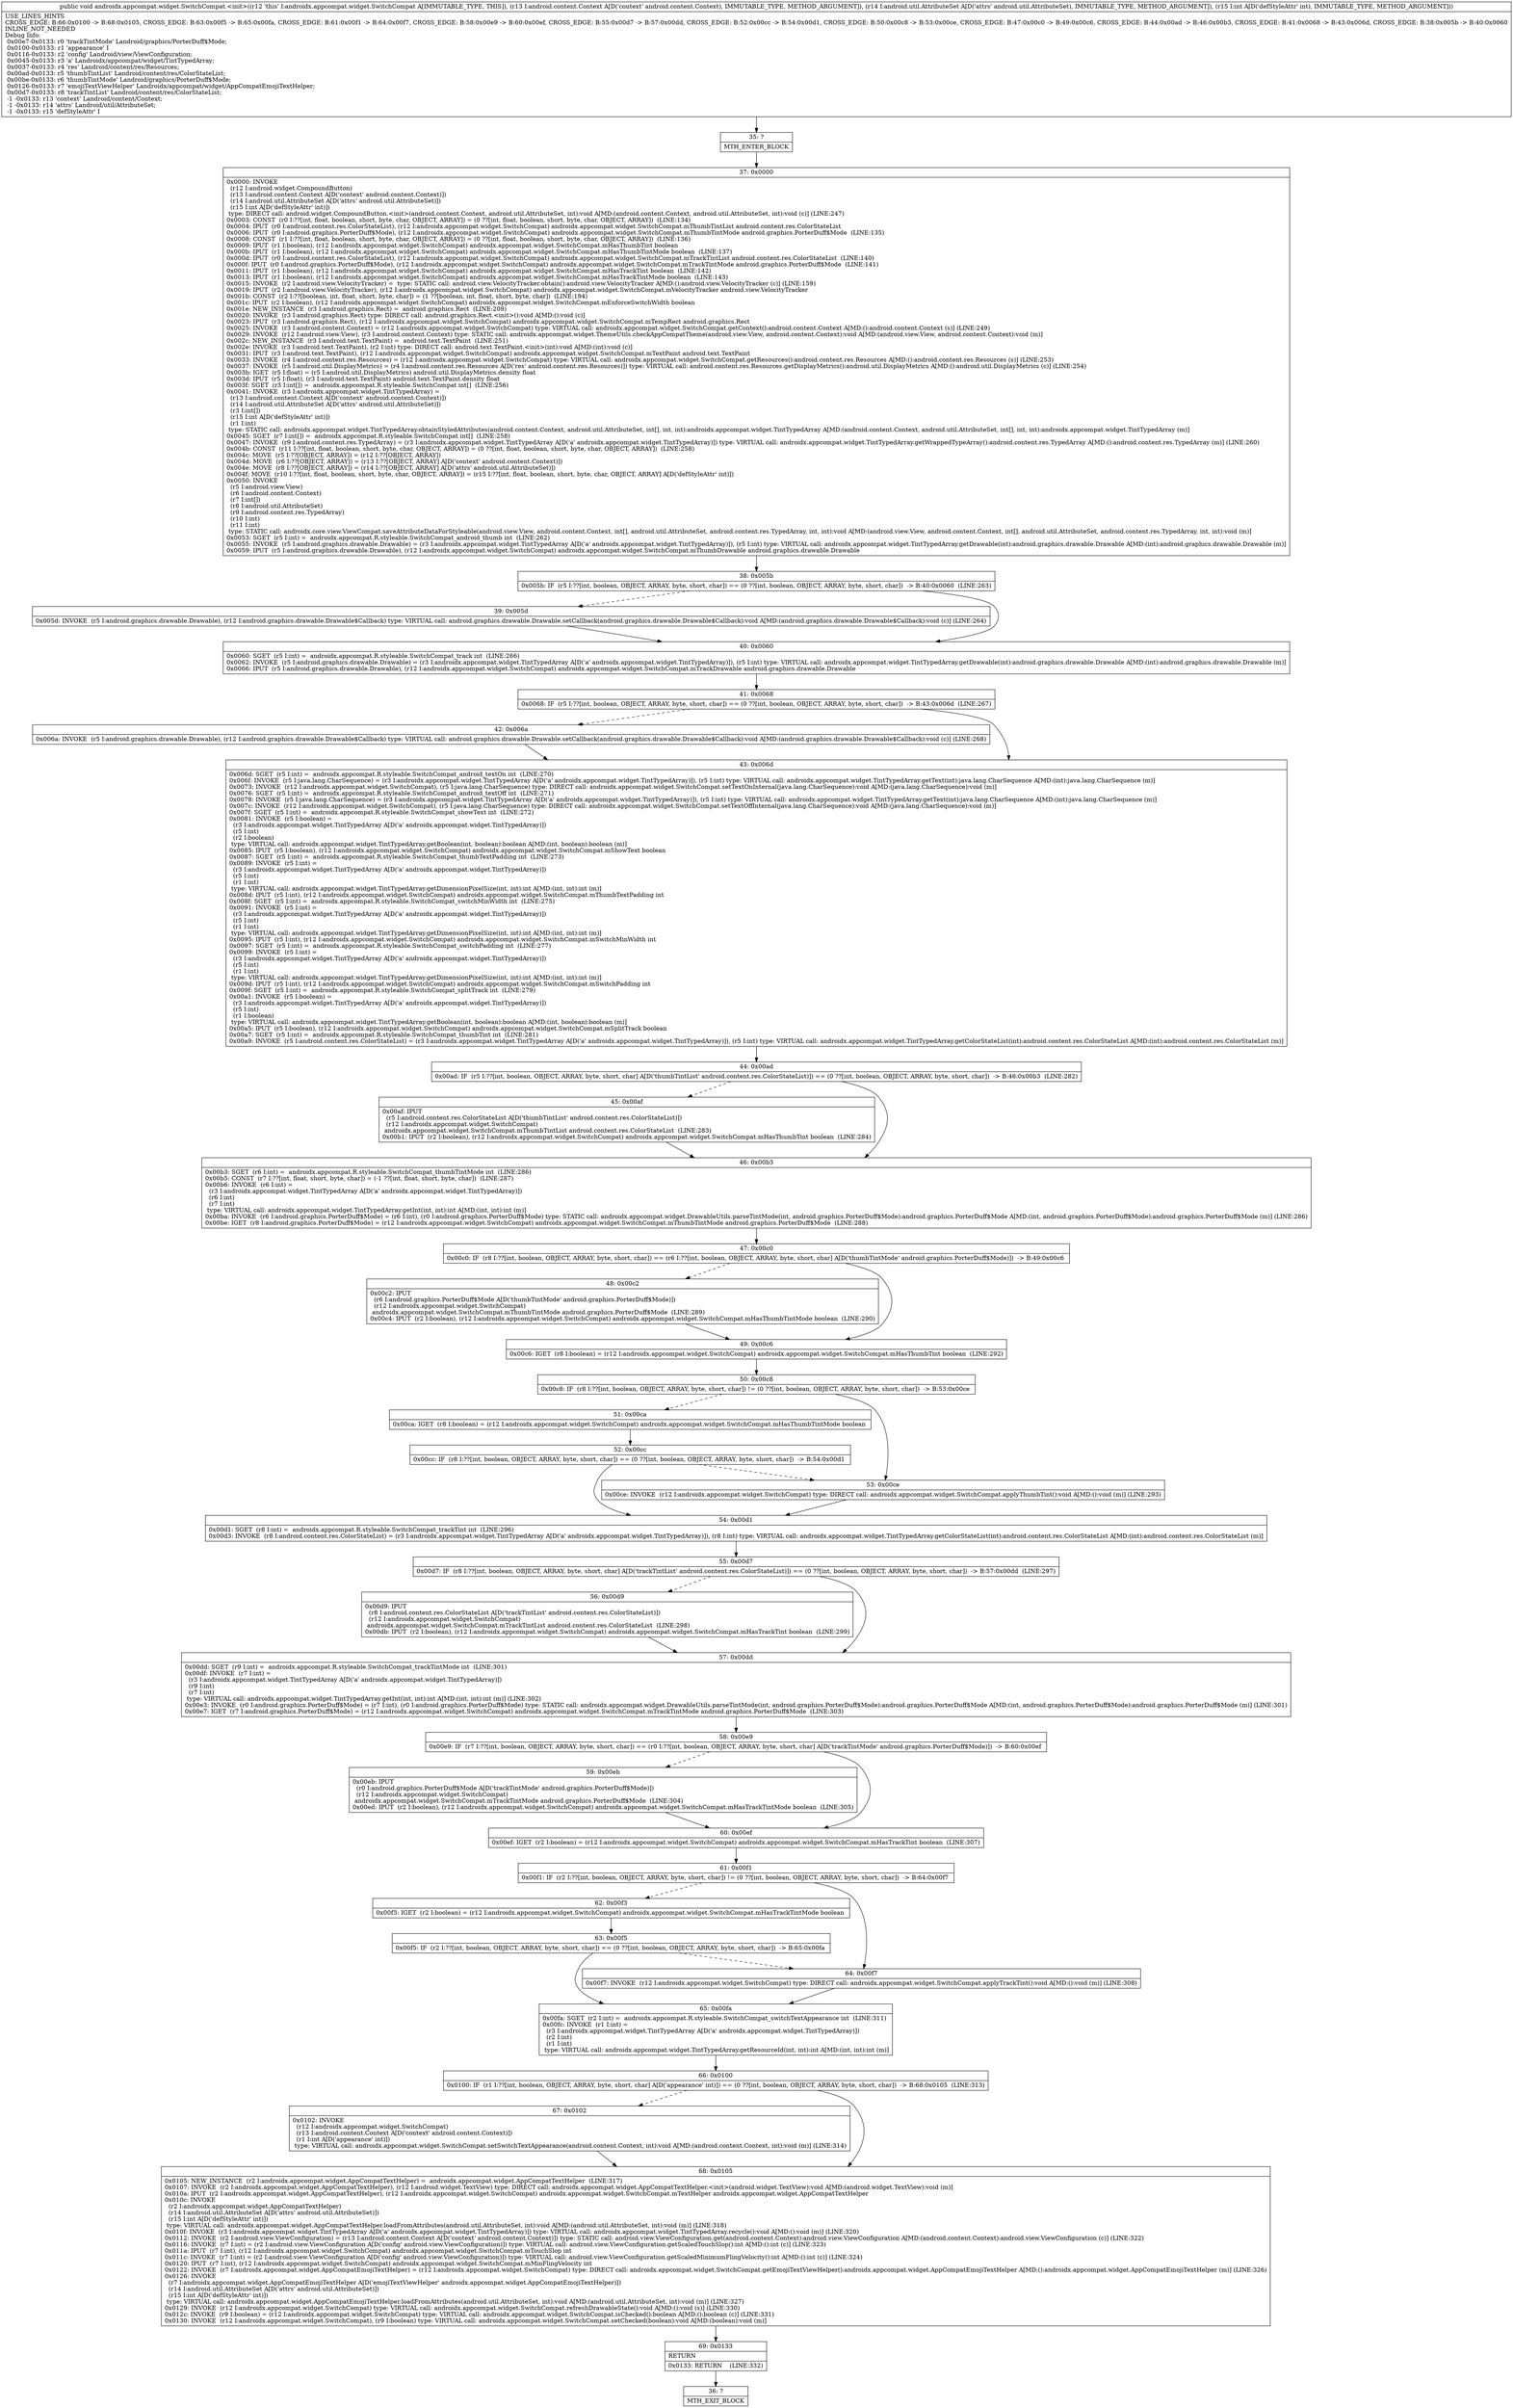 digraph "CFG forandroidx.appcompat.widget.SwitchCompat.\<init\>(Landroid\/content\/Context;Landroid\/util\/AttributeSet;I)V" {
Node_35 [shape=record,label="{35\:\ ?|MTH_ENTER_BLOCK\l}"];
Node_37 [shape=record,label="{37\:\ 0x0000|0x0000: INVOKE  \l  (r12 I:android.widget.CompoundButton)\l  (r13 I:android.content.Context A[D('context' android.content.Context)])\l  (r14 I:android.util.AttributeSet A[D('attrs' android.util.AttributeSet)])\l  (r15 I:int A[D('defStyleAttr' int)])\l type: DIRECT call: android.widget.CompoundButton.\<init\>(android.content.Context, android.util.AttributeSet, int):void A[MD:(android.content.Context, android.util.AttributeSet, int):void (c)] (LINE:247)\l0x0003: CONST  (r0 I:??[int, float, boolean, short, byte, char, OBJECT, ARRAY]) = (0 ??[int, float, boolean, short, byte, char, OBJECT, ARRAY])  (LINE:134)\l0x0004: IPUT  (r0 I:android.content.res.ColorStateList), (r12 I:androidx.appcompat.widget.SwitchCompat) androidx.appcompat.widget.SwitchCompat.mThumbTintList android.content.res.ColorStateList \l0x0006: IPUT  (r0 I:android.graphics.PorterDuff$Mode), (r12 I:androidx.appcompat.widget.SwitchCompat) androidx.appcompat.widget.SwitchCompat.mThumbTintMode android.graphics.PorterDuff$Mode  (LINE:135)\l0x0008: CONST  (r1 I:??[int, float, boolean, short, byte, char, OBJECT, ARRAY]) = (0 ??[int, float, boolean, short, byte, char, OBJECT, ARRAY])  (LINE:136)\l0x0009: IPUT  (r1 I:boolean), (r12 I:androidx.appcompat.widget.SwitchCompat) androidx.appcompat.widget.SwitchCompat.mHasThumbTint boolean \l0x000b: IPUT  (r1 I:boolean), (r12 I:androidx.appcompat.widget.SwitchCompat) androidx.appcompat.widget.SwitchCompat.mHasThumbTintMode boolean  (LINE:137)\l0x000d: IPUT  (r0 I:android.content.res.ColorStateList), (r12 I:androidx.appcompat.widget.SwitchCompat) androidx.appcompat.widget.SwitchCompat.mTrackTintList android.content.res.ColorStateList  (LINE:140)\l0x000f: IPUT  (r0 I:android.graphics.PorterDuff$Mode), (r12 I:androidx.appcompat.widget.SwitchCompat) androidx.appcompat.widget.SwitchCompat.mTrackTintMode android.graphics.PorterDuff$Mode  (LINE:141)\l0x0011: IPUT  (r1 I:boolean), (r12 I:androidx.appcompat.widget.SwitchCompat) androidx.appcompat.widget.SwitchCompat.mHasTrackTint boolean  (LINE:142)\l0x0013: IPUT  (r1 I:boolean), (r12 I:androidx.appcompat.widget.SwitchCompat) androidx.appcompat.widget.SwitchCompat.mHasTrackTintMode boolean  (LINE:143)\l0x0015: INVOKE  (r2 I:android.view.VelocityTracker) =  type: STATIC call: android.view.VelocityTracker.obtain():android.view.VelocityTracker A[MD:():android.view.VelocityTracker (c)] (LINE:159)\l0x0019: IPUT  (r2 I:android.view.VelocityTracker), (r12 I:androidx.appcompat.widget.SwitchCompat) androidx.appcompat.widget.SwitchCompat.mVelocityTracker android.view.VelocityTracker \l0x001b: CONST  (r2 I:??[boolean, int, float, short, byte, char]) = (1 ??[boolean, int, float, short, byte, char])  (LINE:194)\l0x001c: IPUT  (r2 I:boolean), (r12 I:androidx.appcompat.widget.SwitchCompat) androidx.appcompat.widget.SwitchCompat.mEnforceSwitchWidth boolean \l0x001e: NEW_INSTANCE  (r3 I:android.graphics.Rect) =  android.graphics.Rect  (LINE:209)\l0x0020: INVOKE  (r3 I:android.graphics.Rect) type: DIRECT call: android.graphics.Rect.\<init\>():void A[MD:():void (c)]\l0x0023: IPUT  (r3 I:android.graphics.Rect), (r12 I:androidx.appcompat.widget.SwitchCompat) androidx.appcompat.widget.SwitchCompat.mTempRect android.graphics.Rect \l0x0025: INVOKE  (r3 I:android.content.Context) = (r12 I:androidx.appcompat.widget.SwitchCompat) type: VIRTUAL call: androidx.appcompat.widget.SwitchCompat.getContext():android.content.Context A[MD:():android.content.Context (s)] (LINE:249)\l0x0029: INVOKE  (r12 I:android.view.View), (r3 I:android.content.Context) type: STATIC call: androidx.appcompat.widget.ThemeUtils.checkAppCompatTheme(android.view.View, android.content.Context):void A[MD:(android.view.View, android.content.Context):void (m)]\l0x002c: NEW_INSTANCE  (r3 I:android.text.TextPaint) =  android.text.TextPaint  (LINE:251)\l0x002e: INVOKE  (r3 I:android.text.TextPaint), (r2 I:int) type: DIRECT call: android.text.TextPaint.\<init\>(int):void A[MD:(int):void (c)]\l0x0031: IPUT  (r3 I:android.text.TextPaint), (r12 I:androidx.appcompat.widget.SwitchCompat) androidx.appcompat.widget.SwitchCompat.mTextPaint android.text.TextPaint \l0x0033: INVOKE  (r4 I:android.content.res.Resources) = (r12 I:androidx.appcompat.widget.SwitchCompat) type: VIRTUAL call: androidx.appcompat.widget.SwitchCompat.getResources():android.content.res.Resources A[MD:():android.content.res.Resources (s)] (LINE:253)\l0x0037: INVOKE  (r5 I:android.util.DisplayMetrics) = (r4 I:android.content.res.Resources A[D('res' android.content.res.Resources)]) type: VIRTUAL call: android.content.res.Resources.getDisplayMetrics():android.util.DisplayMetrics A[MD:():android.util.DisplayMetrics (c)] (LINE:254)\l0x003b: IGET  (r5 I:float) = (r5 I:android.util.DisplayMetrics) android.util.DisplayMetrics.density float \l0x003d: IPUT  (r5 I:float), (r3 I:android.text.TextPaint) android.text.TextPaint.density float \l0x003f: SGET  (r3 I:int[]) =  androidx.appcompat.R.styleable.SwitchCompat int[]  (LINE:256)\l0x0041: INVOKE  (r3 I:androidx.appcompat.widget.TintTypedArray) = \l  (r13 I:android.content.Context A[D('context' android.content.Context)])\l  (r14 I:android.util.AttributeSet A[D('attrs' android.util.AttributeSet)])\l  (r3 I:int[])\l  (r15 I:int A[D('defStyleAttr' int)])\l  (r1 I:int)\l type: STATIC call: androidx.appcompat.widget.TintTypedArray.obtainStyledAttributes(android.content.Context, android.util.AttributeSet, int[], int, int):androidx.appcompat.widget.TintTypedArray A[MD:(android.content.Context, android.util.AttributeSet, int[], int, int):androidx.appcompat.widget.TintTypedArray (m)]\l0x0045: SGET  (r7 I:int[]) =  androidx.appcompat.R.styleable.SwitchCompat int[]  (LINE:258)\l0x0047: INVOKE  (r9 I:android.content.res.TypedArray) = (r3 I:androidx.appcompat.widget.TintTypedArray A[D('a' androidx.appcompat.widget.TintTypedArray)]) type: VIRTUAL call: androidx.appcompat.widget.TintTypedArray.getWrappedTypeArray():android.content.res.TypedArray A[MD:():android.content.res.TypedArray (m)] (LINE:260)\l0x004b: CONST  (r11 I:??[int, float, boolean, short, byte, char, OBJECT, ARRAY]) = (0 ??[int, float, boolean, short, byte, char, OBJECT, ARRAY])  (LINE:258)\l0x004c: MOVE  (r5 I:??[OBJECT, ARRAY]) = (r12 I:??[OBJECT, ARRAY]) \l0x004d: MOVE  (r6 I:??[OBJECT, ARRAY]) = (r13 I:??[OBJECT, ARRAY] A[D('context' android.content.Context)]) \l0x004e: MOVE  (r8 I:??[OBJECT, ARRAY]) = (r14 I:??[OBJECT, ARRAY] A[D('attrs' android.util.AttributeSet)]) \l0x004f: MOVE  (r10 I:??[int, float, boolean, short, byte, char, OBJECT, ARRAY]) = (r15 I:??[int, float, boolean, short, byte, char, OBJECT, ARRAY] A[D('defStyleAttr' int)]) \l0x0050: INVOKE  \l  (r5 I:android.view.View)\l  (r6 I:android.content.Context)\l  (r7 I:int[])\l  (r8 I:android.util.AttributeSet)\l  (r9 I:android.content.res.TypedArray)\l  (r10 I:int)\l  (r11 I:int)\l type: STATIC call: androidx.core.view.ViewCompat.saveAttributeDataForStyleable(android.view.View, android.content.Context, int[], android.util.AttributeSet, android.content.res.TypedArray, int, int):void A[MD:(android.view.View, android.content.Context, int[], android.util.AttributeSet, android.content.res.TypedArray, int, int):void (m)]\l0x0053: SGET  (r5 I:int) =  androidx.appcompat.R.styleable.SwitchCompat_android_thumb int  (LINE:262)\l0x0055: INVOKE  (r5 I:android.graphics.drawable.Drawable) = (r3 I:androidx.appcompat.widget.TintTypedArray A[D('a' androidx.appcompat.widget.TintTypedArray)]), (r5 I:int) type: VIRTUAL call: androidx.appcompat.widget.TintTypedArray.getDrawable(int):android.graphics.drawable.Drawable A[MD:(int):android.graphics.drawable.Drawable (m)]\l0x0059: IPUT  (r5 I:android.graphics.drawable.Drawable), (r12 I:androidx.appcompat.widget.SwitchCompat) androidx.appcompat.widget.SwitchCompat.mThumbDrawable android.graphics.drawable.Drawable \l}"];
Node_38 [shape=record,label="{38\:\ 0x005b|0x005b: IF  (r5 I:??[int, boolean, OBJECT, ARRAY, byte, short, char]) == (0 ??[int, boolean, OBJECT, ARRAY, byte, short, char])  \-\> B:40:0x0060  (LINE:263)\l}"];
Node_39 [shape=record,label="{39\:\ 0x005d|0x005d: INVOKE  (r5 I:android.graphics.drawable.Drawable), (r12 I:android.graphics.drawable.Drawable$Callback) type: VIRTUAL call: android.graphics.drawable.Drawable.setCallback(android.graphics.drawable.Drawable$Callback):void A[MD:(android.graphics.drawable.Drawable$Callback):void (c)] (LINE:264)\l}"];
Node_40 [shape=record,label="{40\:\ 0x0060|0x0060: SGET  (r5 I:int) =  androidx.appcompat.R.styleable.SwitchCompat_track int  (LINE:266)\l0x0062: INVOKE  (r5 I:android.graphics.drawable.Drawable) = (r3 I:androidx.appcompat.widget.TintTypedArray A[D('a' androidx.appcompat.widget.TintTypedArray)]), (r5 I:int) type: VIRTUAL call: androidx.appcompat.widget.TintTypedArray.getDrawable(int):android.graphics.drawable.Drawable A[MD:(int):android.graphics.drawable.Drawable (m)]\l0x0066: IPUT  (r5 I:android.graphics.drawable.Drawable), (r12 I:androidx.appcompat.widget.SwitchCompat) androidx.appcompat.widget.SwitchCompat.mTrackDrawable android.graphics.drawable.Drawable \l}"];
Node_41 [shape=record,label="{41\:\ 0x0068|0x0068: IF  (r5 I:??[int, boolean, OBJECT, ARRAY, byte, short, char]) == (0 ??[int, boolean, OBJECT, ARRAY, byte, short, char])  \-\> B:43:0x006d  (LINE:267)\l}"];
Node_42 [shape=record,label="{42\:\ 0x006a|0x006a: INVOKE  (r5 I:android.graphics.drawable.Drawable), (r12 I:android.graphics.drawable.Drawable$Callback) type: VIRTUAL call: android.graphics.drawable.Drawable.setCallback(android.graphics.drawable.Drawable$Callback):void A[MD:(android.graphics.drawable.Drawable$Callback):void (c)] (LINE:268)\l}"];
Node_43 [shape=record,label="{43\:\ 0x006d|0x006d: SGET  (r5 I:int) =  androidx.appcompat.R.styleable.SwitchCompat_android_textOn int  (LINE:270)\l0x006f: INVOKE  (r5 I:java.lang.CharSequence) = (r3 I:androidx.appcompat.widget.TintTypedArray A[D('a' androidx.appcompat.widget.TintTypedArray)]), (r5 I:int) type: VIRTUAL call: androidx.appcompat.widget.TintTypedArray.getText(int):java.lang.CharSequence A[MD:(int):java.lang.CharSequence (m)]\l0x0073: INVOKE  (r12 I:androidx.appcompat.widget.SwitchCompat), (r5 I:java.lang.CharSequence) type: DIRECT call: androidx.appcompat.widget.SwitchCompat.setTextOnInternal(java.lang.CharSequence):void A[MD:(java.lang.CharSequence):void (m)]\l0x0076: SGET  (r5 I:int) =  androidx.appcompat.R.styleable.SwitchCompat_android_textOff int  (LINE:271)\l0x0078: INVOKE  (r5 I:java.lang.CharSequence) = (r3 I:androidx.appcompat.widget.TintTypedArray A[D('a' androidx.appcompat.widget.TintTypedArray)]), (r5 I:int) type: VIRTUAL call: androidx.appcompat.widget.TintTypedArray.getText(int):java.lang.CharSequence A[MD:(int):java.lang.CharSequence (m)]\l0x007c: INVOKE  (r12 I:androidx.appcompat.widget.SwitchCompat), (r5 I:java.lang.CharSequence) type: DIRECT call: androidx.appcompat.widget.SwitchCompat.setTextOffInternal(java.lang.CharSequence):void A[MD:(java.lang.CharSequence):void (m)]\l0x007f: SGET  (r5 I:int) =  androidx.appcompat.R.styleable.SwitchCompat_showText int  (LINE:272)\l0x0081: INVOKE  (r5 I:boolean) = \l  (r3 I:androidx.appcompat.widget.TintTypedArray A[D('a' androidx.appcompat.widget.TintTypedArray)])\l  (r5 I:int)\l  (r2 I:boolean)\l type: VIRTUAL call: androidx.appcompat.widget.TintTypedArray.getBoolean(int, boolean):boolean A[MD:(int, boolean):boolean (m)]\l0x0085: IPUT  (r5 I:boolean), (r12 I:androidx.appcompat.widget.SwitchCompat) androidx.appcompat.widget.SwitchCompat.mShowText boolean \l0x0087: SGET  (r5 I:int) =  androidx.appcompat.R.styleable.SwitchCompat_thumbTextPadding int  (LINE:273)\l0x0089: INVOKE  (r5 I:int) = \l  (r3 I:androidx.appcompat.widget.TintTypedArray A[D('a' androidx.appcompat.widget.TintTypedArray)])\l  (r5 I:int)\l  (r1 I:int)\l type: VIRTUAL call: androidx.appcompat.widget.TintTypedArray.getDimensionPixelSize(int, int):int A[MD:(int, int):int (m)]\l0x008d: IPUT  (r5 I:int), (r12 I:androidx.appcompat.widget.SwitchCompat) androidx.appcompat.widget.SwitchCompat.mThumbTextPadding int \l0x008f: SGET  (r5 I:int) =  androidx.appcompat.R.styleable.SwitchCompat_switchMinWidth int  (LINE:275)\l0x0091: INVOKE  (r5 I:int) = \l  (r3 I:androidx.appcompat.widget.TintTypedArray A[D('a' androidx.appcompat.widget.TintTypedArray)])\l  (r5 I:int)\l  (r1 I:int)\l type: VIRTUAL call: androidx.appcompat.widget.TintTypedArray.getDimensionPixelSize(int, int):int A[MD:(int, int):int (m)]\l0x0095: IPUT  (r5 I:int), (r12 I:androidx.appcompat.widget.SwitchCompat) androidx.appcompat.widget.SwitchCompat.mSwitchMinWidth int \l0x0097: SGET  (r5 I:int) =  androidx.appcompat.R.styleable.SwitchCompat_switchPadding int  (LINE:277)\l0x0099: INVOKE  (r5 I:int) = \l  (r3 I:androidx.appcompat.widget.TintTypedArray A[D('a' androidx.appcompat.widget.TintTypedArray)])\l  (r5 I:int)\l  (r1 I:int)\l type: VIRTUAL call: androidx.appcompat.widget.TintTypedArray.getDimensionPixelSize(int, int):int A[MD:(int, int):int (m)]\l0x009d: IPUT  (r5 I:int), (r12 I:androidx.appcompat.widget.SwitchCompat) androidx.appcompat.widget.SwitchCompat.mSwitchPadding int \l0x009f: SGET  (r5 I:int) =  androidx.appcompat.R.styleable.SwitchCompat_splitTrack int  (LINE:279)\l0x00a1: INVOKE  (r5 I:boolean) = \l  (r3 I:androidx.appcompat.widget.TintTypedArray A[D('a' androidx.appcompat.widget.TintTypedArray)])\l  (r5 I:int)\l  (r1 I:boolean)\l type: VIRTUAL call: androidx.appcompat.widget.TintTypedArray.getBoolean(int, boolean):boolean A[MD:(int, boolean):boolean (m)]\l0x00a5: IPUT  (r5 I:boolean), (r12 I:androidx.appcompat.widget.SwitchCompat) androidx.appcompat.widget.SwitchCompat.mSplitTrack boolean \l0x00a7: SGET  (r5 I:int) =  androidx.appcompat.R.styleable.SwitchCompat_thumbTint int  (LINE:281)\l0x00a9: INVOKE  (r5 I:android.content.res.ColorStateList) = (r3 I:androidx.appcompat.widget.TintTypedArray A[D('a' androidx.appcompat.widget.TintTypedArray)]), (r5 I:int) type: VIRTUAL call: androidx.appcompat.widget.TintTypedArray.getColorStateList(int):android.content.res.ColorStateList A[MD:(int):android.content.res.ColorStateList (m)]\l}"];
Node_44 [shape=record,label="{44\:\ 0x00ad|0x00ad: IF  (r5 I:??[int, boolean, OBJECT, ARRAY, byte, short, char] A[D('thumbTintList' android.content.res.ColorStateList)]) == (0 ??[int, boolean, OBJECT, ARRAY, byte, short, char])  \-\> B:46:0x00b3  (LINE:282)\l}"];
Node_45 [shape=record,label="{45\:\ 0x00af|0x00af: IPUT  \l  (r5 I:android.content.res.ColorStateList A[D('thumbTintList' android.content.res.ColorStateList)])\l  (r12 I:androidx.appcompat.widget.SwitchCompat)\l androidx.appcompat.widget.SwitchCompat.mThumbTintList android.content.res.ColorStateList  (LINE:283)\l0x00b1: IPUT  (r2 I:boolean), (r12 I:androidx.appcompat.widget.SwitchCompat) androidx.appcompat.widget.SwitchCompat.mHasThumbTint boolean  (LINE:284)\l}"];
Node_46 [shape=record,label="{46\:\ 0x00b3|0x00b3: SGET  (r6 I:int) =  androidx.appcompat.R.styleable.SwitchCompat_thumbTintMode int  (LINE:286)\l0x00b5: CONST  (r7 I:??[int, float, short, byte, char]) = (\-1 ??[int, float, short, byte, char])  (LINE:287)\l0x00b6: INVOKE  (r6 I:int) = \l  (r3 I:androidx.appcompat.widget.TintTypedArray A[D('a' androidx.appcompat.widget.TintTypedArray)])\l  (r6 I:int)\l  (r7 I:int)\l type: VIRTUAL call: androidx.appcompat.widget.TintTypedArray.getInt(int, int):int A[MD:(int, int):int (m)]\l0x00ba: INVOKE  (r6 I:android.graphics.PorterDuff$Mode) = (r6 I:int), (r0 I:android.graphics.PorterDuff$Mode) type: STATIC call: androidx.appcompat.widget.DrawableUtils.parseTintMode(int, android.graphics.PorterDuff$Mode):android.graphics.PorterDuff$Mode A[MD:(int, android.graphics.PorterDuff$Mode):android.graphics.PorterDuff$Mode (m)] (LINE:286)\l0x00be: IGET  (r8 I:android.graphics.PorterDuff$Mode) = (r12 I:androidx.appcompat.widget.SwitchCompat) androidx.appcompat.widget.SwitchCompat.mThumbTintMode android.graphics.PorterDuff$Mode  (LINE:288)\l}"];
Node_47 [shape=record,label="{47\:\ 0x00c0|0x00c0: IF  (r8 I:??[int, boolean, OBJECT, ARRAY, byte, short, char]) == (r6 I:??[int, boolean, OBJECT, ARRAY, byte, short, char] A[D('thumbTintMode' android.graphics.PorterDuff$Mode)])  \-\> B:49:0x00c6 \l}"];
Node_48 [shape=record,label="{48\:\ 0x00c2|0x00c2: IPUT  \l  (r6 I:android.graphics.PorterDuff$Mode A[D('thumbTintMode' android.graphics.PorterDuff$Mode)])\l  (r12 I:androidx.appcompat.widget.SwitchCompat)\l androidx.appcompat.widget.SwitchCompat.mThumbTintMode android.graphics.PorterDuff$Mode  (LINE:289)\l0x00c4: IPUT  (r2 I:boolean), (r12 I:androidx.appcompat.widget.SwitchCompat) androidx.appcompat.widget.SwitchCompat.mHasThumbTintMode boolean  (LINE:290)\l}"];
Node_49 [shape=record,label="{49\:\ 0x00c6|0x00c6: IGET  (r8 I:boolean) = (r12 I:androidx.appcompat.widget.SwitchCompat) androidx.appcompat.widget.SwitchCompat.mHasThumbTint boolean  (LINE:292)\l}"];
Node_50 [shape=record,label="{50\:\ 0x00c8|0x00c8: IF  (r8 I:??[int, boolean, OBJECT, ARRAY, byte, short, char]) != (0 ??[int, boolean, OBJECT, ARRAY, byte, short, char])  \-\> B:53:0x00ce \l}"];
Node_51 [shape=record,label="{51\:\ 0x00ca|0x00ca: IGET  (r8 I:boolean) = (r12 I:androidx.appcompat.widget.SwitchCompat) androidx.appcompat.widget.SwitchCompat.mHasThumbTintMode boolean \l}"];
Node_52 [shape=record,label="{52\:\ 0x00cc|0x00cc: IF  (r8 I:??[int, boolean, OBJECT, ARRAY, byte, short, char]) == (0 ??[int, boolean, OBJECT, ARRAY, byte, short, char])  \-\> B:54:0x00d1 \l}"];
Node_54 [shape=record,label="{54\:\ 0x00d1|0x00d1: SGET  (r8 I:int) =  androidx.appcompat.R.styleable.SwitchCompat_trackTint int  (LINE:296)\l0x00d3: INVOKE  (r8 I:android.content.res.ColorStateList) = (r3 I:androidx.appcompat.widget.TintTypedArray A[D('a' androidx.appcompat.widget.TintTypedArray)]), (r8 I:int) type: VIRTUAL call: androidx.appcompat.widget.TintTypedArray.getColorStateList(int):android.content.res.ColorStateList A[MD:(int):android.content.res.ColorStateList (m)]\l}"];
Node_55 [shape=record,label="{55\:\ 0x00d7|0x00d7: IF  (r8 I:??[int, boolean, OBJECT, ARRAY, byte, short, char] A[D('trackTintList' android.content.res.ColorStateList)]) == (0 ??[int, boolean, OBJECT, ARRAY, byte, short, char])  \-\> B:57:0x00dd  (LINE:297)\l}"];
Node_56 [shape=record,label="{56\:\ 0x00d9|0x00d9: IPUT  \l  (r8 I:android.content.res.ColorStateList A[D('trackTintList' android.content.res.ColorStateList)])\l  (r12 I:androidx.appcompat.widget.SwitchCompat)\l androidx.appcompat.widget.SwitchCompat.mTrackTintList android.content.res.ColorStateList  (LINE:298)\l0x00db: IPUT  (r2 I:boolean), (r12 I:androidx.appcompat.widget.SwitchCompat) androidx.appcompat.widget.SwitchCompat.mHasTrackTint boolean  (LINE:299)\l}"];
Node_57 [shape=record,label="{57\:\ 0x00dd|0x00dd: SGET  (r9 I:int) =  androidx.appcompat.R.styleable.SwitchCompat_trackTintMode int  (LINE:301)\l0x00df: INVOKE  (r7 I:int) = \l  (r3 I:androidx.appcompat.widget.TintTypedArray A[D('a' androidx.appcompat.widget.TintTypedArray)])\l  (r9 I:int)\l  (r7 I:int)\l type: VIRTUAL call: androidx.appcompat.widget.TintTypedArray.getInt(int, int):int A[MD:(int, int):int (m)] (LINE:302)\l0x00e3: INVOKE  (r0 I:android.graphics.PorterDuff$Mode) = (r7 I:int), (r0 I:android.graphics.PorterDuff$Mode) type: STATIC call: androidx.appcompat.widget.DrawableUtils.parseTintMode(int, android.graphics.PorterDuff$Mode):android.graphics.PorterDuff$Mode A[MD:(int, android.graphics.PorterDuff$Mode):android.graphics.PorterDuff$Mode (m)] (LINE:301)\l0x00e7: IGET  (r7 I:android.graphics.PorterDuff$Mode) = (r12 I:androidx.appcompat.widget.SwitchCompat) androidx.appcompat.widget.SwitchCompat.mTrackTintMode android.graphics.PorterDuff$Mode  (LINE:303)\l}"];
Node_58 [shape=record,label="{58\:\ 0x00e9|0x00e9: IF  (r7 I:??[int, boolean, OBJECT, ARRAY, byte, short, char]) == (r0 I:??[int, boolean, OBJECT, ARRAY, byte, short, char] A[D('trackTintMode' android.graphics.PorterDuff$Mode)])  \-\> B:60:0x00ef \l}"];
Node_59 [shape=record,label="{59\:\ 0x00eb|0x00eb: IPUT  \l  (r0 I:android.graphics.PorterDuff$Mode A[D('trackTintMode' android.graphics.PorterDuff$Mode)])\l  (r12 I:androidx.appcompat.widget.SwitchCompat)\l androidx.appcompat.widget.SwitchCompat.mTrackTintMode android.graphics.PorterDuff$Mode  (LINE:304)\l0x00ed: IPUT  (r2 I:boolean), (r12 I:androidx.appcompat.widget.SwitchCompat) androidx.appcompat.widget.SwitchCompat.mHasTrackTintMode boolean  (LINE:305)\l}"];
Node_60 [shape=record,label="{60\:\ 0x00ef|0x00ef: IGET  (r2 I:boolean) = (r12 I:androidx.appcompat.widget.SwitchCompat) androidx.appcompat.widget.SwitchCompat.mHasTrackTint boolean  (LINE:307)\l}"];
Node_61 [shape=record,label="{61\:\ 0x00f1|0x00f1: IF  (r2 I:??[int, boolean, OBJECT, ARRAY, byte, short, char]) != (0 ??[int, boolean, OBJECT, ARRAY, byte, short, char])  \-\> B:64:0x00f7 \l}"];
Node_62 [shape=record,label="{62\:\ 0x00f3|0x00f3: IGET  (r2 I:boolean) = (r12 I:androidx.appcompat.widget.SwitchCompat) androidx.appcompat.widget.SwitchCompat.mHasTrackTintMode boolean \l}"];
Node_63 [shape=record,label="{63\:\ 0x00f5|0x00f5: IF  (r2 I:??[int, boolean, OBJECT, ARRAY, byte, short, char]) == (0 ??[int, boolean, OBJECT, ARRAY, byte, short, char])  \-\> B:65:0x00fa \l}"];
Node_65 [shape=record,label="{65\:\ 0x00fa|0x00fa: SGET  (r2 I:int) =  androidx.appcompat.R.styleable.SwitchCompat_switchTextAppearance int  (LINE:311)\l0x00fc: INVOKE  (r1 I:int) = \l  (r3 I:androidx.appcompat.widget.TintTypedArray A[D('a' androidx.appcompat.widget.TintTypedArray)])\l  (r2 I:int)\l  (r1 I:int)\l type: VIRTUAL call: androidx.appcompat.widget.TintTypedArray.getResourceId(int, int):int A[MD:(int, int):int (m)]\l}"];
Node_66 [shape=record,label="{66\:\ 0x0100|0x0100: IF  (r1 I:??[int, boolean, OBJECT, ARRAY, byte, short, char] A[D('appearance' int)]) == (0 ??[int, boolean, OBJECT, ARRAY, byte, short, char])  \-\> B:68:0x0105  (LINE:313)\l}"];
Node_67 [shape=record,label="{67\:\ 0x0102|0x0102: INVOKE  \l  (r12 I:androidx.appcompat.widget.SwitchCompat)\l  (r13 I:android.content.Context A[D('context' android.content.Context)])\l  (r1 I:int A[D('appearance' int)])\l type: VIRTUAL call: androidx.appcompat.widget.SwitchCompat.setSwitchTextAppearance(android.content.Context, int):void A[MD:(android.content.Context, int):void (m)] (LINE:314)\l}"];
Node_68 [shape=record,label="{68\:\ 0x0105|0x0105: NEW_INSTANCE  (r2 I:androidx.appcompat.widget.AppCompatTextHelper) =  androidx.appcompat.widget.AppCompatTextHelper  (LINE:317)\l0x0107: INVOKE  (r2 I:androidx.appcompat.widget.AppCompatTextHelper), (r12 I:android.widget.TextView) type: DIRECT call: androidx.appcompat.widget.AppCompatTextHelper.\<init\>(android.widget.TextView):void A[MD:(android.widget.TextView):void (m)]\l0x010a: IPUT  (r2 I:androidx.appcompat.widget.AppCompatTextHelper), (r12 I:androidx.appcompat.widget.SwitchCompat) androidx.appcompat.widget.SwitchCompat.mTextHelper androidx.appcompat.widget.AppCompatTextHelper \l0x010c: INVOKE  \l  (r2 I:androidx.appcompat.widget.AppCompatTextHelper)\l  (r14 I:android.util.AttributeSet A[D('attrs' android.util.AttributeSet)])\l  (r15 I:int A[D('defStyleAttr' int)])\l type: VIRTUAL call: androidx.appcompat.widget.AppCompatTextHelper.loadFromAttributes(android.util.AttributeSet, int):void A[MD:(android.util.AttributeSet, int):void (m)] (LINE:318)\l0x010f: INVOKE  (r3 I:androidx.appcompat.widget.TintTypedArray A[D('a' androidx.appcompat.widget.TintTypedArray)]) type: VIRTUAL call: androidx.appcompat.widget.TintTypedArray.recycle():void A[MD:():void (m)] (LINE:320)\l0x0112: INVOKE  (r2 I:android.view.ViewConfiguration) = (r13 I:android.content.Context A[D('context' android.content.Context)]) type: STATIC call: android.view.ViewConfiguration.get(android.content.Context):android.view.ViewConfiguration A[MD:(android.content.Context):android.view.ViewConfiguration (c)] (LINE:322)\l0x0116: INVOKE  (r7 I:int) = (r2 I:android.view.ViewConfiguration A[D('config' android.view.ViewConfiguration)]) type: VIRTUAL call: android.view.ViewConfiguration.getScaledTouchSlop():int A[MD:():int (c)] (LINE:323)\l0x011a: IPUT  (r7 I:int), (r12 I:androidx.appcompat.widget.SwitchCompat) androidx.appcompat.widget.SwitchCompat.mTouchSlop int \l0x011c: INVOKE  (r7 I:int) = (r2 I:android.view.ViewConfiguration A[D('config' android.view.ViewConfiguration)]) type: VIRTUAL call: android.view.ViewConfiguration.getScaledMinimumFlingVelocity():int A[MD:():int (c)] (LINE:324)\l0x0120: IPUT  (r7 I:int), (r12 I:androidx.appcompat.widget.SwitchCompat) androidx.appcompat.widget.SwitchCompat.mMinFlingVelocity int \l0x0122: INVOKE  (r7 I:androidx.appcompat.widget.AppCompatEmojiTextHelper) = (r12 I:androidx.appcompat.widget.SwitchCompat) type: DIRECT call: androidx.appcompat.widget.SwitchCompat.getEmojiTextViewHelper():androidx.appcompat.widget.AppCompatEmojiTextHelper A[MD:():androidx.appcompat.widget.AppCompatEmojiTextHelper (m)] (LINE:326)\l0x0126: INVOKE  \l  (r7 I:androidx.appcompat.widget.AppCompatEmojiTextHelper A[D('emojiTextViewHelper' androidx.appcompat.widget.AppCompatEmojiTextHelper)])\l  (r14 I:android.util.AttributeSet A[D('attrs' android.util.AttributeSet)])\l  (r15 I:int A[D('defStyleAttr' int)])\l type: VIRTUAL call: androidx.appcompat.widget.AppCompatEmojiTextHelper.loadFromAttributes(android.util.AttributeSet, int):void A[MD:(android.util.AttributeSet, int):void (m)] (LINE:327)\l0x0129: INVOKE  (r12 I:androidx.appcompat.widget.SwitchCompat) type: VIRTUAL call: androidx.appcompat.widget.SwitchCompat.refreshDrawableState():void A[MD:():void (s)] (LINE:330)\l0x012c: INVOKE  (r9 I:boolean) = (r12 I:androidx.appcompat.widget.SwitchCompat) type: VIRTUAL call: androidx.appcompat.widget.SwitchCompat.isChecked():boolean A[MD:():boolean (c)] (LINE:331)\l0x0130: INVOKE  (r12 I:androidx.appcompat.widget.SwitchCompat), (r9 I:boolean) type: VIRTUAL call: androidx.appcompat.widget.SwitchCompat.setChecked(boolean):void A[MD:(boolean):void (m)]\l}"];
Node_69 [shape=record,label="{69\:\ 0x0133|RETURN\l|0x0133: RETURN    (LINE:332)\l}"];
Node_36 [shape=record,label="{36\:\ ?|MTH_EXIT_BLOCK\l}"];
Node_64 [shape=record,label="{64\:\ 0x00f7|0x00f7: INVOKE  (r12 I:androidx.appcompat.widget.SwitchCompat) type: DIRECT call: androidx.appcompat.widget.SwitchCompat.applyTrackTint():void A[MD:():void (m)] (LINE:308)\l}"];
Node_53 [shape=record,label="{53\:\ 0x00ce|0x00ce: INVOKE  (r12 I:androidx.appcompat.widget.SwitchCompat) type: DIRECT call: androidx.appcompat.widget.SwitchCompat.applyThumbTint():void A[MD:():void (m)] (LINE:293)\l}"];
MethodNode[shape=record,label="{public void androidx.appcompat.widget.SwitchCompat.\<init\>((r12 'this' I:androidx.appcompat.widget.SwitchCompat A[IMMUTABLE_TYPE, THIS]), (r13 I:android.content.Context A[D('context' android.content.Context), IMMUTABLE_TYPE, METHOD_ARGUMENT]), (r14 I:android.util.AttributeSet A[D('attrs' android.util.AttributeSet), IMMUTABLE_TYPE, METHOD_ARGUMENT]), (r15 I:int A[D('defStyleAttr' int), IMMUTABLE_TYPE, METHOD_ARGUMENT]))  | USE_LINES_HINTS\lCROSS_EDGE: B:66:0x0100 \-\> B:68:0x0105, CROSS_EDGE: B:63:0x00f5 \-\> B:65:0x00fa, CROSS_EDGE: B:61:0x00f1 \-\> B:64:0x00f7, CROSS_EDGE: B:58:0x00e9 \-\> B:60:0x00ef, CROSS_EDGE: B:55:0x00d7 \-\> B:57:0x00dd, CROSS_EDGE: B:52:0x00cc \-\> B:54:0x00d1, CROSS_EDGE: B:50:0x00c8 \-\> B:53:0x00ce, CROSS_EDGE: B:47:0x00c0 \-\> B:49:0x00c6, CROSS_EDGE: B:44:0x00ad \-\> B:46:0x00b3, CROSS_EDGE: B:41:0x0068 \-\> B:43:0x006d, CROSS_EDGE: B:38:0x005b \-\> B:40:0x0060\lINLINE_NOT_NEEDED\lDebug Info:\l  0x00e7\-0x0133: r0 'trackTintMode' Landroid\/graphics\/PorterDuff$Mode;\l  0x0100\-0x0133: r1 'appearance' I\l  0x0116\-0x0133: r2 'config' Landroid\/view\/ViewConfiguration;\l  0x0045\-0x0133: r3 'a' Landroidx\/appcompat\/widget\/TintTypedArray;\l  0x0037\-0x0133: r4 'res' Landroid\/content\/res\/Resources;\l  0x00ad\-0x0133: r5 'thumbTintList' Landroid\/content\/res\/ColorStateList;\l  0x00be\-0x0133: r6 'thumbTintMode' Landroid\/graphics\/PorterDuff$Mode;\l  0x0126\-0x0133: r7 'emojiTextViewHelper' Landroidx\/appcompat\/widget\/AppCompatEmojiTextHelper;\l  0x00d7\-0x0133: r8 'trackTintList' Landroid\/content\/res\/ColorStateList;\l  \-1 \-0x0133: r13 'context' Landroid\/content\/Context;\l  \-1 \-0x0133: r14 'attrs' Landroid\/util\/AttributeSet;\l  \-1 \-0x0133: r15 'defStyleAttr' I\l}"];
MethodNode -> Node_35;Node_35 -> Node_37;
Node_37 -> Node_38;
Node_38 -> Node_39[style=dashed];
Node_38 -> Node_40;
Node_39 -> Node_40;
Node_40 -> Node_41;
Node_41 -> Node_42[style=dashed];
Node_41 -> Node_43;
Node_42 -> Node_43;
Node_43 -> Node_44;
Node_44 -> Node_45[style=dashed];
Node_44 -> Node_46;
Node_45 -> Node_46;
Node_46 -> Node_47;
Node_47 -> Node_48[style=dashed];
Node_47 -> Node_49;
Node_48 -> Node_49;
Node_49 -> Node_50;
Node_50 -> Node_51[style=dashed];
Node_50 -> Node_53;
Node_51 -> Node_52;
Node_52 -> Node_53[style=dashed];
Node_52 -> Node_54;
Node_54 -> Node_55;
Node_55 -> Node_56[style=dashed];
Node_55 -> Node_57;
Node_56 -> Node_57;
Node_57 -> Node_58;
Node_58 -> Node_59[style=dashed];
Node_58 -> Node_60;
Node_59 -> Node_60;
Node_60 -> Node_61;
Node_61 -> Node_62[style=dashed];
Node_61 -> Node_64;
Node_62 -> Node_63;
Node_63 -> Node_64[style=dashed];
Node_63 -> Node_65;
Node_65 -> Node_66;
Node_66 -> Node_67[style=dashed];
Node_66 -> Node_68;
Node_67 -> Node_68;
Node_68 -> Node_69;
Node_69 -> Node_36;
Node_64 -> Node_65;
Node_53 -> Node_54;
}

